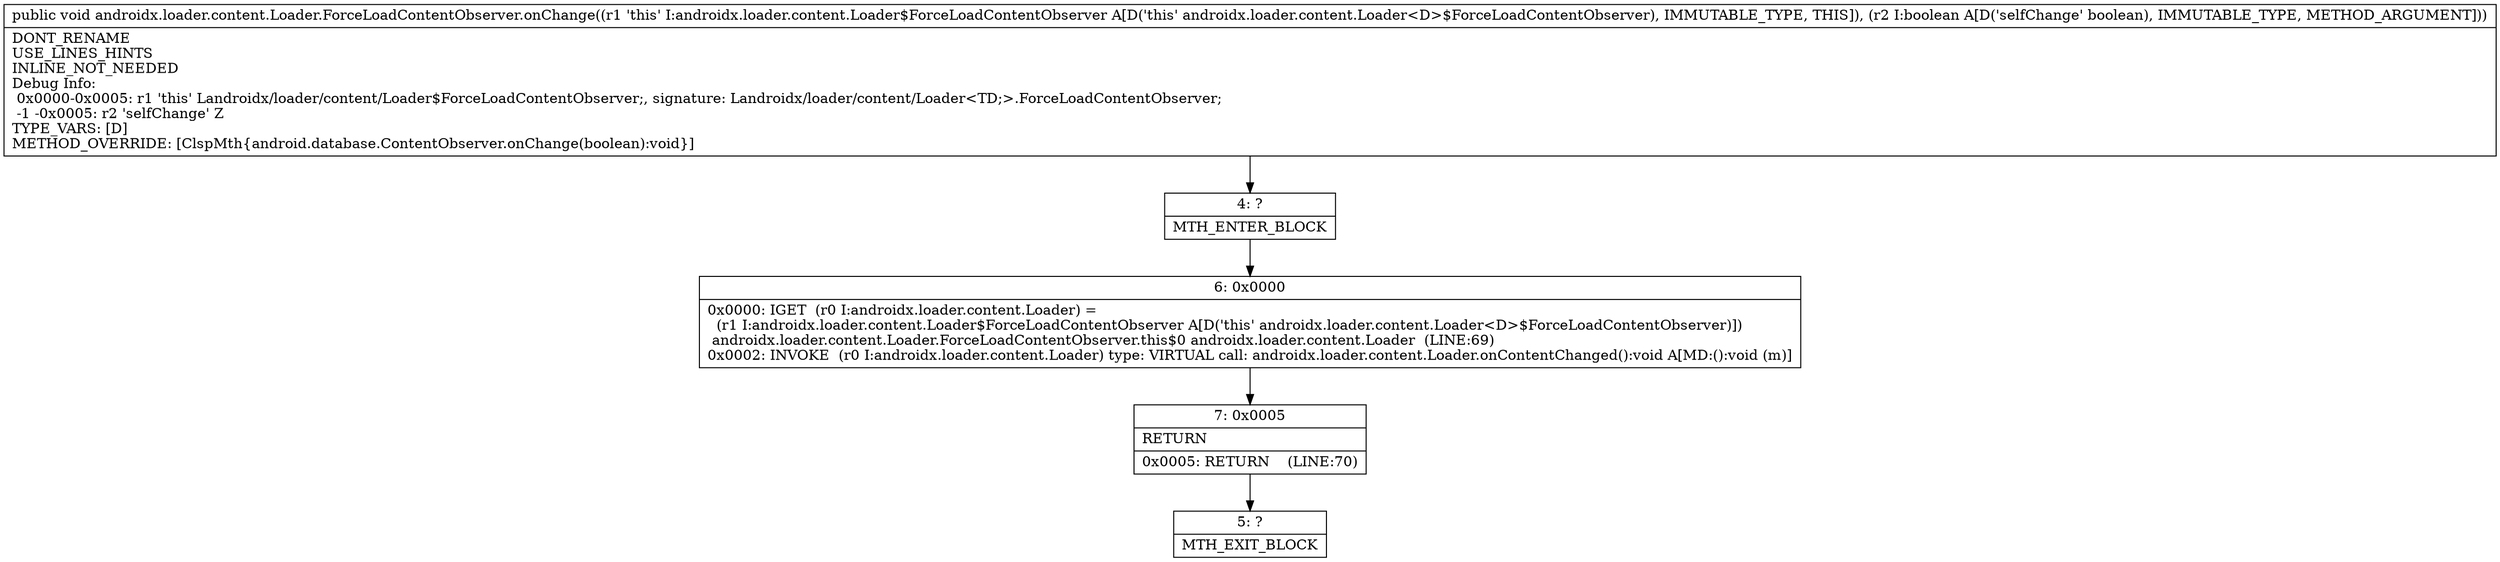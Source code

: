 digraph "CFG forandroidx.loader.content.Loader.ForceLoadContentObserver.onChange(Z)V" {
Node_4 [shape=record,label="{4\:\ ?|MTH_ENTER_BLOCK\l}"];
Node_6 [shape=record,label="{6\:\ 0x0000|0x0000: IGET  (r0 I:androidx.loader.content.Loader) = \l  (r1 I:androidx.loader.content.Loader$ForceLoadContentObserver A[D('this' androidx.loader.content.Loader\<D\>$ForceLoadContentObserver)])\l androidx.loader.content.Loader.ForceLoadContentObserver.this$0 androidx.loader.content.Loader  (LINE:69)\l0x0002: INVOKE  (r0 I:androidx.loader.content.Loader) type: VIRTUAL call: androidx.loader.content.Loader.onContentChanged():void A[MD:():void (m)]\l}"];
Node_7 [shape=record,label="{7\:\ 0x0005|RETURN\l|0x0005: RETURN    (LINE:70)\l}"];
Node_5 [shape=record,label="{5\:\ ?|MTH_EXIT_BLOCK\l}"];
MethodNode[shape=record,label="{public void androidx.loader.content.Loader.ForceLoadContentObserver.onChange((r1 'this' I:androidx.loader.content.Loader$ForceLoadContentObserver A[D('this' androidx.loader.content.Loader\<D\>$ForceLoadContentObserver), IMMUTABLE_TYPE, THIS]), (r2 I:boolean A[D('selfChange' boolean), IMMUTABLE_TYPE, METHOD_ARGUMENT]))  | DONT_RENAME\lUSE_LINES_HINTS\lINLINE_NOT_NEEDED\lDebug Info:\l  0x0000\-0x0005: r1 'this' Landroidx\/loader\/content\/Loader$ForceLoadContentObserver;, signature: Landroidx\/loader\/content\/Loader\<TD;\>.ForceLoadContentObserver;\l  \-1 \-0x0005: r2 'selfChange' Z\lTYPE_VARS: [D]\lMETHOD_OVERRIDE: [ClspMth\{android.database.ContentObserver.onChange(boolean):void\}]\l}"];
MethodNode -> Node_4;Node_4 -> Node_6;
Node_6 -> Node_7;
Node_7 -> Node_5;
}

